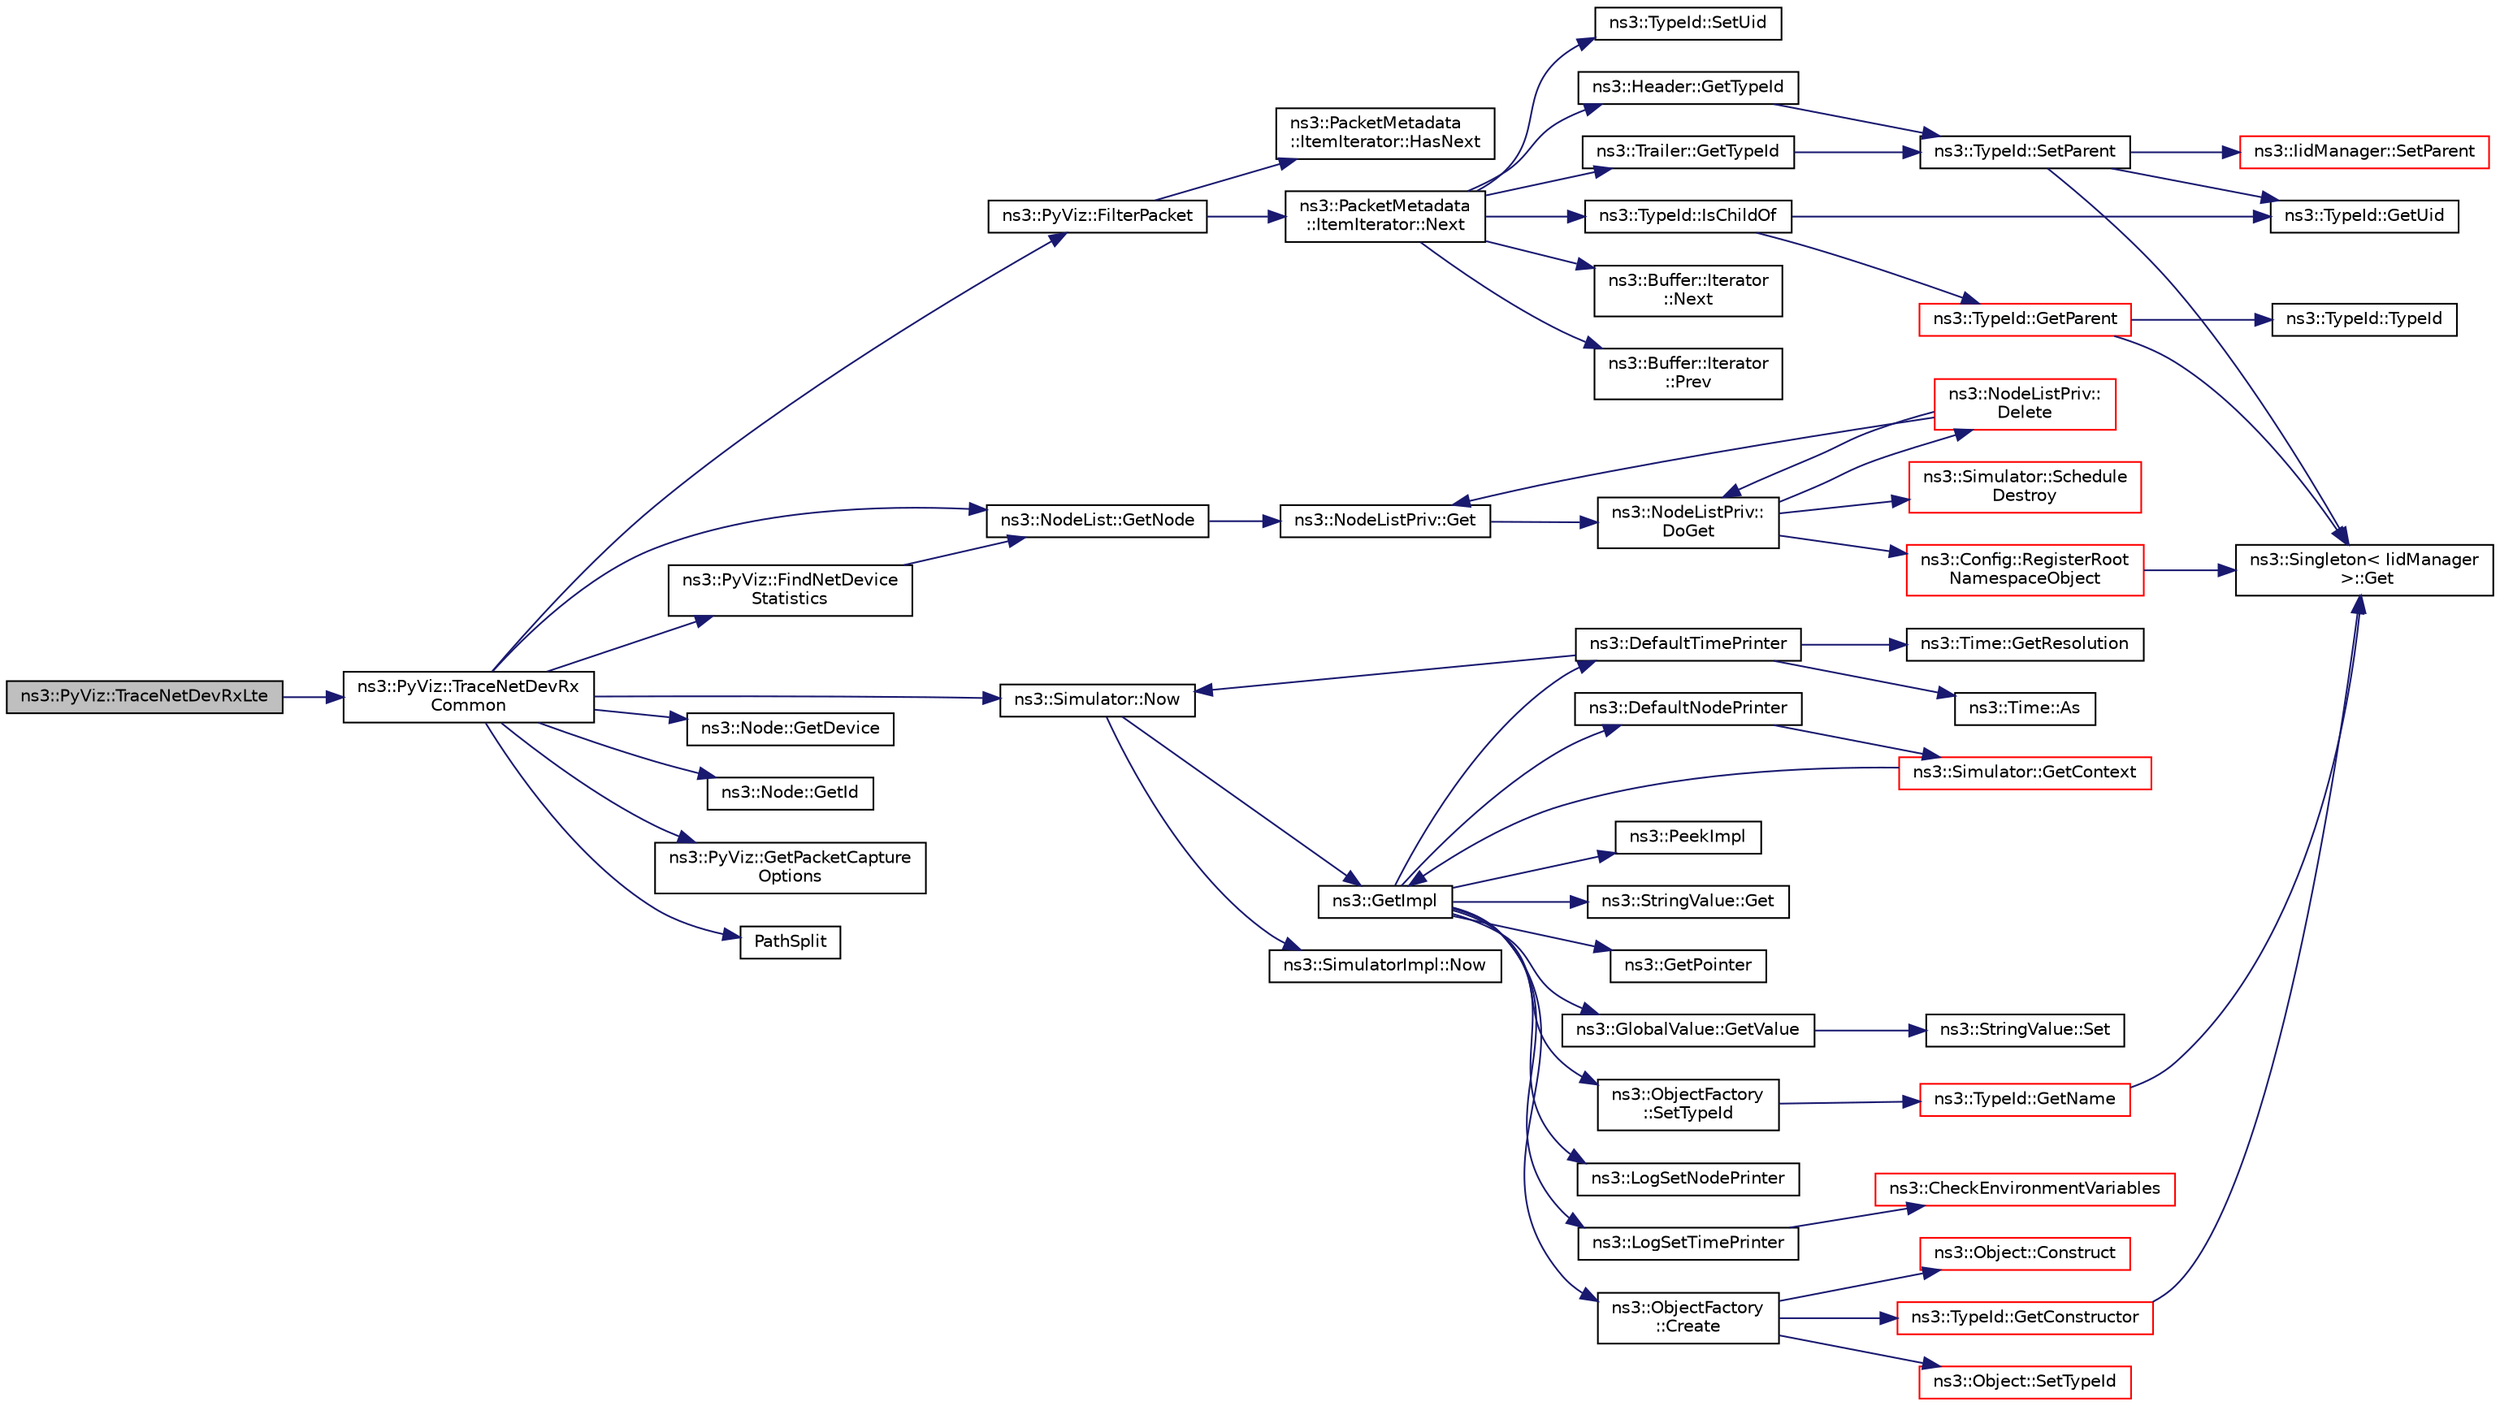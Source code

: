 digraph "ns3::PyViz::TraceNetDevRxLte"
{
 // LATEX_PDF_SIZE
  edge [fontname="Helvetica",fontsize="10",labelfontname="Helvetica",labelfontsize="10"];
  node [fontname="Helvetica",fontsize="10",shape=record];
  rankdir="LR";
  Node1 [label="ns3::PyViz::TraceNetDevRxLte",height=0.2,width=0.4,color="black", fillcolor="grey75", style="filled", fontcolor="black",tooltip="LTE receive trace callback function."];
  Node1 -> Node2 [color="midnightblue",fontsize="10",style="solid",fontname="Helvetica"];
  Node2 [label="ns3::PyViz::TraceNetDevRx\lCommon",height=0.2,width=0.4,color="black", fillcolor="white", style="filled",URL="$classns3_1_1_py_viz.html#a9b8b6e5900fd7b1bdca524f3f9acc018",tooltip="network receive common trace callback function"];
  Node2 -> Node3 [color="midnightblue",fontsize="10",style="solid",fontname="Helvetica"];
  Node3 [label="ns3::PyViz::FilterPacket",height=0.2,width=0.4,color="black", fillcolor="white", style="filled",URL="$classns3_1_1_py_viz.html#ad92f800fa5f75fc22531f572fe38095d",tooltip="Filter packet function."];
  Node3 -> Node4 [color="midnightblue",fontsize="10",style="solid",fontname="Helvetica"];
  Node4 [label="ns3::PacketMetadata\l::ItemIterator::HasNext",height=0.2,width=0.4,color="black", fillcolor="white", style="filled",URL="$classns3_1_1_packet_metadata_1_1_item_iterator.html#a0c93762e55a613b5424aa1d5d493cea9",tooltip="Checks if there is another metadata item."];
  Node3 -> Node5 [color="midnightblue",fontsize="10",style="solid",fontname="Helvetica"];
  Node5 [label="ns3::PacketMetadata\l::ItemIterator::Next",height=0.2,width=0.4,color="black", fillcolor="white", style="filled",URL="$classns3_1_1_packet_metadata_1_1_item_iterator.html#a3d59a1673dca4338f41d3c788ccd3e10",tooltip="Retrieve the next metadata item."];
  Node5 -> Node6 [color="midnightblue",fontsize="10",style="solid",fontname="Helvetica"];
  Node6 [label="ns3::Header::GetTypeId",height=0.2,width=0.4,color="black", fillcolor="white", style="filled",URL="$classns3_1_1_header.html#a19c6ed8b6d49bddfe37dc99a7b18d22b",tooltip="Get the type ID."];
  Node6 -> Node7 [color="midnightblue",fontsize="10",style="solid",fontname="Helvetica"];
  Node7 [label="ns3::TypeId::SetParent",height=0.2,width=0.4,color="black", fillcolor="white", style="filled",URL="$classns3_1_1_type_id.html#abaaca67ab7d2471067e7c275df0f7309",tooltip="Set the parent TypeId."];
  Node7 -> Node8 [color="midnightblue",fontsize="10",style="solid",fontname="Helvetica"];
  Node8 [label="ns3::Singleton\< IidManager\l \>::Get",height=0.2,width=0.4,color="black", fillcolor="white", style="filled",URL="$classns3_1_1_singleton.html#a80a2cd3c25a27ea72add7a9f7a141ffa",tooltip="Get a pointer to the singleton instance."];
  Node7 -> Node9 [color="midnightblue",fontsize="10",style="solid",fontname="Helvetica"];
  Node9 [label="ns3::TypeId::GetUid",height=0.2,width=0.4,color="black", fillcolor="white", style="filled",URL="$classns3_1_1_type_id.html#a429535085325d6f926724771446d9047",tooltip="Get the internal id of this TypeId."];
  Node7 -> Node10 [color="midnightblue",fontsize="10",style="solid",fontname="Helvetica"];
  Node10 [label="ns3::IidManager::SetParent",height=0.2,width=0.4,color="red", fillcolor="white", style="filled",URL="$classns3_1_1_iid_manager.html#a4042931260554c907699367b6811426f",tooltip="Set the parent of a type id."];
  Node5 -> Node12 [color="midnightblue",fontsize="10",style="solid",fontname="Helvetica"];
  Node12 [label="ns3::Trailer::GetTypeId",height=0.2,width=0.4,color="black", fillcolor="white", style="filled",URL="$classns3_1_1_trailer.html#a93dd50665201460721fa5722d583f34f",tooltip="Get the type ID."];
  Node12 -> Node7 [color="midnightblue",fontsize="10",style="solid",fontname="Helvetica"];
  Node5 -> Node13 [color="midnightblue",fontsize="10",style="solid",fontname="Helvetica"];
  Node13 [label="ns3::TypeId::IsChildOf",height=0.2,width=0.4,color="black", fillcolor="white", style="filled",URL="$classns3_1_1_type_id.html#a02b9c60d4ffef50415801ba7fd32a408",tooltip="Check if this TypeId is a child of another."];
  Node13 -> Node14 [color="midnightblue",fontsize="10",style="solid",fontname="Helvetica"];
  Node14 [label="ns3::TypeId::GetParent",height=0.2,width=0.4,color="red", fillcolor="white", style="filled",URL="$classns3_1_1_type_id.html#ab84f81aee52154af39a8668b59c89d63",tooltip="Get the parent of this TypeId."];
  Node14 -> Node15 [color="midnightblue",fontsize="10",style="solid",fontname="Helvetica"];
  Node15 [label="ns3::TypeId::TypeId",height=0.2,width=0.4,color="black", fillcolor="white", style="filled",URL="$classns3_1_1_type_id.html#ab76e26690f1af4f1cffa6a72245e8928",tooltip="Default constructor."];
  Node14 -> Node8 [color="midnightblue",fontsize="10",style="solid",fontname="Helvetica"];
  Node13 -> Node9 [color="midnightblue",fontsize="10",style="solid",fontname="Helvetica"];
  Node5 -> Node17 [color="midnightblue",fontsize="10",style="solid",fontname="Helvetica"];
  Node17 [label="ns3::Buffer::Iterator\l::Next",height=0.2,width=0.4,color="black", fillcolor="white", style="filled",URL="$classns3_1_1_buffer_1_1_iterator.html#a5eaa564bdc98d063b7e94b1768aeed6b",tooltip="go forward by one byte"];
  Node5 -> Node18 [color="midnightblue",fontsize="10",style="solid",fontname="Helvetica"];
  Node18 [label="ns3::Buffer::Iterator\l::Prev",height=0.2,width=0.4,color="black", fillcolor="white", style="filled",URL="$classns3_1_1_buffer_1_1_iterator.html#a9913fb3b506a9f6efe46060531f051d8",tooltip="go backward by one byte"];
  Node5 -> Node19 [color="midnightblue",fontsize="10",style="solid",fontname="Helvetica"];
  Node19 [label="ns3::TypeId::SetUid",height=0.2,width=0.4,color="black", fillcolor="white", style="filled",URL="$classns3_1_1_type_id.html#a85ebe2aebd1cbf13dea9d731e3081481",tooltip="Set the internal id of this TypeId."];
  Node2 -> Node20 [color="midnightblue",fontsize="10",style="solid",fontname="Helvetica"];
  Node20 [label="ns3::PyViz::FindNetDevice\lStatistics",height=0.2,width=0.4,color="black", fillcolor="white", style="filled",URL="$classns3_1_1_py_viz.html#ac86a6ebd5f988fa103787f3fe9d09113",tooltip="Findnet device statistics function."];
  Node20 -> Node21 [color="midnightblue",fontsize="10",style="solid",fontname="Helvetica"];
  Node21 [label="ns3::NodeList::GetNode",height=0.2,width=0.4,color="black", fillcolor="white", style="filled",URL="$classns3_1_1_node_list.html#a80ac09977d48d29db5c704ac8483cf6c",tooltip=" "];
  Node21 -> Node22 [color="midnightblue",fontsize="10",style="solid",fontname="Helvetica"];
  Node22 [label="ns3::NodeListPriv::Get",height=0.2,width=0.4,color="black", fillcolor="white", style="filled",URL="$classns3_1_1_node_list_priv.html#a746ce1482b3c1cf31d5a50cd55cffa92",tooltip="Get the node list object."];
  Node22 -> Node23 [color="midnightblue",fontsize="10",style="solid",fontname="Helvetica"];
  Node23 [label="ns3::NodeListPriv::\lDoGet",height=0.2,width=0.4,color="black", fillcolor="white", style="filled",URL="$classns3_1_1_node_list_priv.html#a6f0222de939567a488905f1c6876c4ca",tooltip="Get the node list object."];
  Node23 -> Node24 [color="midnightblue",fontsize="10",style="solid",fontname="Helvetica"];
  Node24 [label="ns3::NodeListPriv::\lDelete",height=0.2,width=0.4,color="red", fillcolor="white", style="filled",URL="$classns3_1_1_node_list_priv.html#a74f1811844a3891e71d8d9adbe81c33e",tooltip="Delete the nodes list object."];
  Node24 -> Node23 [color="midnightblue",fontsize="10",style="solid",fontname="Helvetica"];
  Node24 -> Node22 [color="midnightblue",fontsize="10",style="solid",fontname="Helvetica"];
  Node23 -> Node27 [color="midnightblue",fontsize="10",style="solid",fontname="Helvetica"];
  Node27 [label="ns3::Config::RegisterRoot\lNamespaceObject",height=0.2,width=0.4,color="red", fillcolor="white", style="filled",URL="$group__config.html#gadf663c596f54bed678e83cccd4e3d9d5",tooltip=" "];
  Node27 -> Node8 [color="midnightblue",fontsize="10",style="solid",fontname="Helvetica"];
  Node23 -> Node29 [color="midnightblue",fontsize="10",style="solid",fontname="Helvetica"];
  Node29 [label="ns3::Simulator::Schedule\lDestroy",height=0.2,width=0.4,color="red", fillcolor="white", style="filled",URL="$classns3_1_1_simulator.html#a90f34279abc3b308d23a3dea7bffbdc0",tooltip="Schedule an event to run at the end of the simulation, when Simulator::Destroy() is called."];
  Node2 -> Node77 [color="midnightblue",fontsize="10",style="solid",fontname="Helvetica"];
  Node77 [label="ns3::Node::GetDevice",height=0.2,width=0.4,color="black", fillcolor="white", style="filled",URL="$classns3_1_1_node.html#ad5e10d46d12a255573c53d5db0fc043b",tooltip="Retrieve the index-th NetDevice associated to this node."];
  Node2 -> Node78 [color="midnightblue",fontsize="10",style="solid",fontname="Helvetica"];
  Node78 [label="ns3::Node::GetId",height=0.2,width=0.4,color="black", fillcolor="white", style="filled",URL="$classns3_1_1_node.html#a2ed8663077afcb8db519296b0ada6355",tooltip=" "];
  Node2 -> Node21 [color="midnightblue",fontsize="10",style="solid",fontname="Helvetica"];
  Node2 -> Node79 [color="midnightblue",fontsize="10",style="solid",fontname="Helvetica"];
  Node79 [label="ns3::PyViz::GetPacketCapture\lOptions",height=0.2,width=0.4,color="black", fillcolor="white", style="filled",URL="$classns3_1_1_py_viz.html#ae9348a11fa0e4788896415b413d16cd6",tooltip="Get packet capture options function."];
  Node2 -> Node60 [color="midnightblue",fontsize="10",style="solid",fontname="Helvetica"];
  Node60 [label="ns3::Simulator::Now",height=0.2,width=0.4,color="black", fillcolor="white", style="filled",URL="$classns3_1_1_simulator.html#ac3178fa975b419f7875e7105be122800",tooltip="Return the current simulation virtual time."];
  Node60 -> Node31 [color="midnightblue",fontsize="10",style="solid",fontname="Helvetica"];
  Node31 [label="ns3::GetImpl",height=0.2,width=0.4,color="black", fillcolor="white", style="filled",URL="$group__simulator.html#ga42eb4eddad41528d4d99794a3dae3fd0",tooltip="Get the SimulatorImpl singleton."];
  Node31 -> Node32 [color="midnightblue",fontsize="10",style="solid",fontname="Helvetica"];
  Node32 [label="ns3::ObjectFactory\l::Create",height=0.2,width=0.4,color="black", fillcolor="white", style="filled",URL="$classns3_1_1_object_factory.html#a52eda277f4aaab54266134ba48102ad7",tooltip="Create an Object instance of the configured TypeId."];
  Node32 -> Node33 [color="midnightblue",fontsize="10",style="solid",fontname="Helvetica"];
  Node33 [label="ns3::Object::Construct",height=0.2,width=0.4,color="red", fillcolor="white", style="filled",URL="$classns3_1_1_object.html#a636e8411dc5228771f45c9b805d348fa",tooltip="Initialize all member variables registered as Attributes of this TypeId."];
  Node32 -> Node49 [color="midnightblue",fontsize="10",style="solid",fontname="Helvetica"];
  Node49 [label="ns3::TypeId::GetConstructor",height=0.2,width=0.4,color="red", fillcolor="white", style="filled",URL="$classns3_1_1_type_id.html#a66b2628edf921fc88945ec8a8f3a1683",tooltip="Get the constructor callback."];
  Node49 -> Node8 [color="midnightblue",fontsize="10",style="solid",fontname="Helvetica"];
  Node32 -> Node51 [color="midnightblue",fontsize="10",style="solid",fontname="Helvetica"];
  Node51 [label="ns3::Object::SetTypeId",height=0.2,width=0.4,color="red", fillcolor="white", style="filled",URL="$classns3_1_1_object.html#a19b1ebd8ec8fe404845e665880a6c5ad",tooltip="Set the TypeId of this Object."];
  Node31 -> Node54 [color="midnightblue",fontsize="10",style="solid",fontname="Helvetica"];
  Node54 [label="ns3::DefaultNodePrinter",height=0.2,width=0.4,color="black", fillcolor="white", style="filled",URL="$group__logging.html#gac4c06cbbed12229d85991ced145f6be2",tooltip="Default node id printer implementation."];
  Node54 -> Node55 [color="midnightblue",fontsize="10",style="solid",fontname="Helvetica"];
  Node55 [label="ns3::Simulator::GetContext",height=0.2,width=0.4,color="red", fillcolor="white", style="filled",URL="$classns3_1_1_simulator.html#a8514b74ee2c42916b351b33c4a963bb0",tooltip="Get the current simulation context."];
  Node55 -> Node31 [color="midnightblue",fontsize="10",style="solid",fontname="Helvetica"];
  Node31 -> Node57 [color="midnightblue",fontsize="10",style="solid",fontname="Helvetica"];
  Node57 [label="ns3::DefaultTimePrinter",height=0.2,width=0.4,color="black", fillcolor="white", style="filled",URL="$namespacens3.html#ae01c3c7786b644dfb8a0bb8f1201b269",tooltip="Default Time printer."];
  Node57 -> Node58 [color="midnightblue",fontsize="10",style="solid",fontname="Helvetica"];
  Node58 [label="ns3::Time::As",height=0.2,width=0.4,color="black", fillcolor="white", style="filled",URL="$classns3_1_1_time.html#ad5198e31c2512226ca0e58b31fad7fd0",tooltip="Attach a unit to a Time, to facilitate output in a specific unit."];
  Node57 -> Node59 [color="midnightblue",fontsize="10",style="solid",fontname="Helvetica"];
  Node59 [label="ns3::Time::GetResolution",height=0.2,width=0.4,color="black", fillcolor="white", style="filled",URL="$classns3_1_1_time.html#a1444f0f08b5e19f031157609e32fcf98",tooltip=" "];
  Node57 -> Node60 [color="midnightblue",fontsize="10",style="solid",fontname="Helvetica"];
  Node31 -> Node62 [color="midnightblue",fontsize="10",style="solid",fontname="Helvetica"];
  Node62 [label="ns3::StringValue::Get",height=0.2,width=0.4,color="black", fillcolor="white", style="filled",URL="$classns3_1_1_string_value.html#a6f208c2778fe1c7882e5cb429b8326ae",tooltip=" "];
  Node31 -> Node63 [color="midnightblue",fontsize="10",style="solid",fontname="Helvetica"];
  Node63 [label="ns3::GetPointer",height=0.2,width=0.4,color="black", fillcolor="white", style="filled",URL="$namespacens3.html#ab4e173cdfd43d17c1a40d5348510a670",tooltip=" "];
  Node31 -> Node64 [color="midnightblue",fontsize="10",style="solid",fontname="Helvetica"];
  Node64 [label="ns3::GlobalValue::GetValue",height=0.2,width=0.4,color="black", fillcolor="white", style="filled",URL="$classns3_1_1_global_value.html#a48a99242193fb69609a17332733e8600",tooltip="Get the value."];
  Node64 -> Node65 [color="midnightblue",fontsize="10",style="solid",fontname="Helvetica"];
  Node65 [label="ns3::StringValue::Set",height=0.2,width=0.4,color="black", fillcolor="white", style="filled",URL="$classns3_1_1_string_value.html#a17693012c6f2c52875e0d631fbf40155",tooltip="Set the value."];
  Node31 -> Node66 [color="midnightblue",fontsize="10",style="solid",fontname="Helvetica"];
  Node66 [label="ns3::LogSetNodePrinter",height=0.2,width=0.4,color="black", fillcolor="white", style="filled",URL="$namespacens3.html#aebac73305345f2e2803fdeb102a7705e",tooltip="Set the LogNodePrinter function to be used to prepend log messages with the node id."];
  Node31 -> Node67 [color="midnightblue",fontsize="10",style="solid",fontname="Helvetica"];
  Node67 [label="ns3::LogSetTimePrinter",height=0.2,width=0.4,color="black", fillcolor="white", style="filled",URL="$namespacens3.html#a46cd76678f7da29799d1b41994e12ec1",tooltip="Set the TimePrinter function to be used to prepend log messages with the simulation time."];
  Node67 -> Node68 [color="midnightblue",fontsize="10",style="solid",fontname="Helvetica"];
  Node68 [label="ns3::CheckEnvironmentVariables",height=0.2,width=0.4,color="red", fillcolor="white", style="filled",URL="$group__logging.html#gacdc0bdeb2d8a90089d4fb09c4b8569ff",tooltip="Parse the NS_LOG environment variable."];
  Node31 -> Node72 [color="midnightblue",fontsize="10",style="solid",fontname="Helvetica"];
  Node72 [label="ns3::PeekImpl",height=0.2,width=0.4,color="black", fillcolor="white", style="filled",URL="$group__simulator.html#ga233c5c38de117e4e4a5a9cd168694792",tooltip="Get the static SimulatorImpl instance."];
  Node31 -> Node73 [color="midnightblue",fontsize="10",style="solid",fontname="Helvetica"];
  Node73 [label="ns3::ObjectFactory\l::SetTypeId",height=0.2,width=0.4,color="black", fillcolor="white", style="filled",URL="$classns3_1_1_object_factory.html#a77dcd099064038a1eb7a6b8251229ec3",tooltip="Set the TypeId of the Objects to be created by this factory."];
  Node73 -> Node40 [color="midnightblue",fontsize="10",style="solid",fontname="Helvetica"];
  Node40 [label="ns3::TypeId::GetName",height=0.2,width=0.4,color="red", fillcolor="white", style="filled",URL="$classns3_1_1_type_id.html#abc4965475a579c2afdc668d7a7d58374",tooltip="Get the name."];
  Node40 -> Node8 [color="midnightblue",fontsize="10",style="solid",fontname="Helvetica"];
  Node60 -> Node61 [color="midnightblue",fontsize="10",style="solid",fontname="Helvetica"];
  Node61 [label="ns3::SimulatorImpl::Now",height=0.2,width=0.4,color="black", fillcolor="white", style="filled",URL="$classns3_1_1_simulator_impl.html#aa516c50060846adc6fd316e83ef0797c",tooltip="Return the current simulation virtual time."];
  Node2 -> Node80 [color="midnightblue",fontsize="10",style="solid",fontname="Helvetica"];
  Node80 [label="PathSplit",height=0.2,width=0.4,color="black", fillcolor="white", style="filled",URL="$pyviz_8cc.html#abfaec39467cd62b64fb7727503d04d44",tooltip=" "];
}
